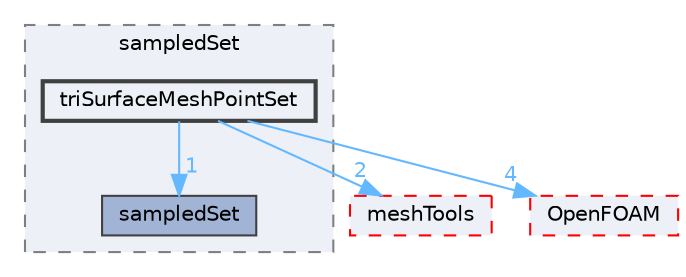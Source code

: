 digraph "src/sampling/sampledSet/triSurfaceMeshPointSet"
{
 // LATEX_PDF_SIZE
  bgcolor="transparent";
  edge [fontname=Helvetica,fontsize=10,labelfontname=Helvetica,labelfontsize=10];
  node [fontname=Helvetica,fontsize=10,shape=box,height=0.2,width=0.4];
  compound=true
  subgraph clusterdir_8b5e667856203d1590a744034ba627a3 {
    graph [ bgcolor="#edf0f7", pencolor="grey50", label="sampledSet", fontname=Helvetica,fontsize=10 style="filled,dashed", URL="dir_8b5e667856203d1590a744034ba627a3.html",tooltip=""]
  dir_548bfa904a2e5ae4da728d756cdd2146 [label="sampledSet", fillcolor="#a2b4d6", color="grey25", style="filled", URL="dir_548bfa904a2e5ae4da728d756cdd2146.html",tooltip=""];
  dir_09bbba46a716b9539fff847e36783412 [label="triSurfaceMeshPointSet", fillcolor="#edf0f7", color="grey25", style="filled,bold", URL="dir_09bbba46a716b9539fff847e36783412.html",tooltip=""];
  }
  dir_ae30ad0bef50cf391b24c614251bb9fd [label="meshTools", fillcolor="#edf0f7", color="red", style="filled,dashed", URL="dir_ae30ad0bef50cf391b24c614251bb9fd.html",tooltip=""];
  dir_c5473ff19b20e6ec4dfe5c310b3778a8 [label="OpenFOAM", fillcolor="#edf0f7", color="red", style="filled,dashed", URL="dir_c5473ff19b20e6ec4dfe5c310b3778a8.html",tooltip=""];
  dir_09bbba46a716b9539fff847e36783412->dir_548bfa904a2e5ae4da728d756cdd2146 [headlabel="1", labeldistance=1.5 headhref="dir_004128_003404.html" href="dir_004128_003404.html" color="steelblue1" fontcolor="steelblue1"];
  dir_09bbba46a716b9539fff847e36783412->dir_ae30ad0bef50cf391b24c614251bb9fd [headlabel="2", labeldistance=1.5 headhref="dir_004128_002382.html" href="dir_004128_002382.html" color="steelblue1" fontcolor="steelblue1"];
  dir_09bbba46a716b9539fff847e36783412->dir_c5473ff19b20e6ec4dfe5c310b3778a8 [headlabel="4", labeldistance=1.5 headhref="dir_004128_002695.html" href="dir_004128_002695.html" color="steelblue1" fontcolor="steelblue1"];
}
